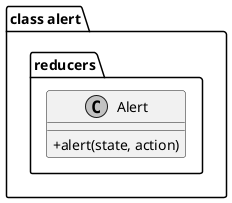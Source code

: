 @startuml

 skinparam monochrome true
 skinparam classAttributeIconSize 0
 top to bottom direction
package "class alert.reducers"{
  
class "Alert" {
  + alert(state, action)
} 
  
}


@enduml